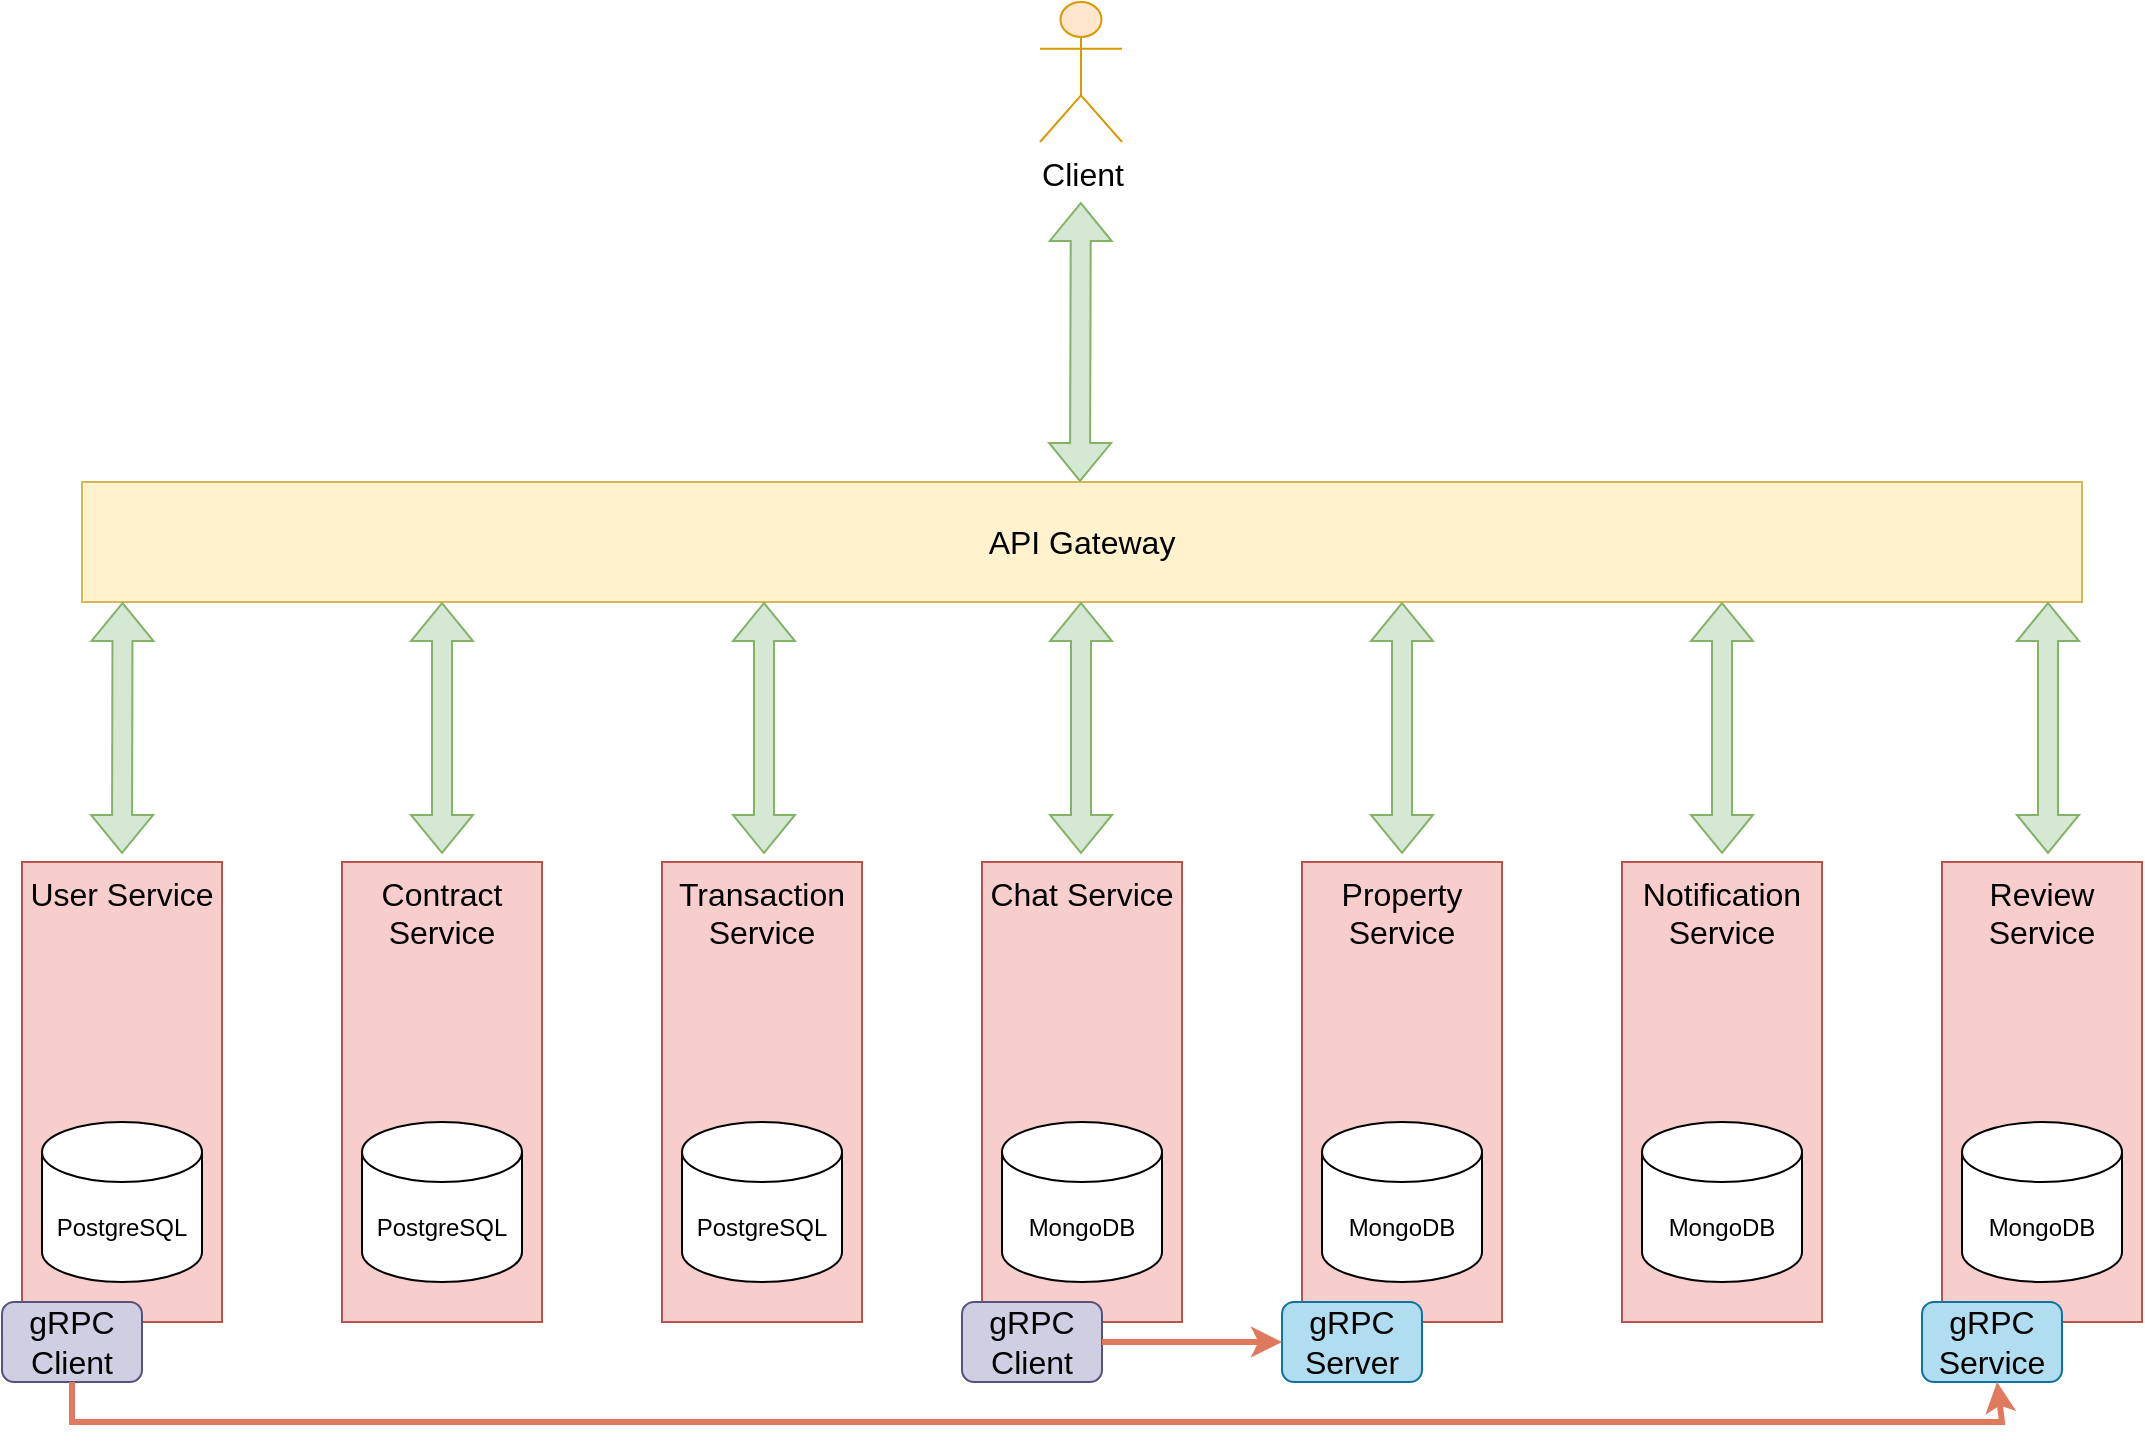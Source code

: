 <mxfile version="24.3.1" type="device">
  <diagram name="Page-1" id="0MMZKi2HX52psnjvLXj_">
    <mxGraphModel dx="1893" dy="605" grid="1" gridSize="10" guides="1" tooltips="1" connect="1" arrows="1" fold="1" page="1" pageScale="1" pageWidth="827" pageHeight="1169" math="0" shadow="0">
      <root>
        <mxCell id="0" />
        <mxCell id="1" parent="0" />
        <mxCell id="io0zbL7cQPA-m2ZbIYGQ-1" value="&lt;font style=&quot;font-size: 16px;&quot;&gt;Client&lt;/font&gt;" style="shape=umlActor;verticalLabelPosition=bottom;verticalAlign=top;html=1;outlineConnect=0;labelBackgroundColor=none;fillColor=#ffe6cc;strokeColor=#d79b00;" vertex="1" parent="1">
          <mxGeometry x="399" y="70" width="41" height="70" as="geometry" />
        </mxCell>
        <mxCell id="io0zbL7cQPA-m2ZbIYGQ-4" value="API Gateway" style="rounded=0;whiteSpace=wrap;html=1;fontSize=16;labelBackgroundColor=none;fillColor=#fff2cc;strokeColor=#d6b656;" vertex="1" parent="1">
          <mxGeometry x="-80" y="310" width="1000" height="60" as="geometry" />
        </mxCell>
        <mxCell id="io0zbL7cQPA-m2ZbIYGQ-6" value="" style="shape=flexArrow;endArrow=classic;startArrow=classic;html=1;rounded=0;strokeColor=#82b366;fontColor=#393C56;fillColor=#d5e8d4;" edge="1" parent="1">
          <mxGeometry width="100" height="100" relative="1" as="geometry">
            <mxPoint x="418.998" y="310" as="sourcePoint" />
            <mxPoint x="419.41" y="170" as="targetPoint" />
          </mxGeometry>
        </mxCell>
        <mxCell id="io0zbL7cQPA-m2ZbIYGQ-8" value="" style="shape=flexArrow;endArrow=classic;startArrow=classic;html=1;rounded=0;strokeColor=#82b366;fontColor=#393C56;fillColor=#d5e8d4;entryX=0.053;entryY=1.067;entryDx=0;entryDy=0;entryPerimeter=0;" edge="1" parent="1">
          <mxGeometry width="100" height="100" relative="1" as="geometry">
            <mxPoint x="-60" y="495.98" as="sourcePoint" />
            <mxPoint x="-59.72" y="370" as="targetPoint" />
          </mxGeometry>
        </mxCell>
        <mxCell id="io0zbL7cQPA-m2ZbIYGQ-9" value="" style="shape=flexArrow;endArrow=classic;startArrow=classic;html=1;rounded=0;strokeColor=#82b366;fontColor=#393C56;fillColor=#d5e8d4;entryX=0.053;entryY=1.067;entryDx=0;entryDy=0;entryPerimeter=0;" edge="1" parent="1">
          <mxGeometry width="100" height="100" relative="1" as="geometry">
            <mxPoint x="100" y="496" as="sourcePoint" />
            <mxPoint x="100" y="370" as="targetPoint" />
          </mxGeometry>
        </mxCell>
        <mxCell id="io0zbL7cQPA-m2ZbIYGQ-10" value="" style="shape=flexArrow;endArrow=classic;startArrow=classic;html=1;rounded=0;strokeColor=#82b366;fontColor=#393C56;fillColor=#d5e8d4;entryX=0.053;entryY=1.067;entryDx=0;entryDy=0;entryPerimeter=0;" edge="1" parent="1">
          <mxGeometry width="100" height="100" relative="1" as="geometry">
            <mxPoint x="261" y="496" as="sourcePoint" />
            <mxPoint x="261" y="370" as="targetPoint" />
          </mxGeometry>
        </mxCell>
        <mxCell id="io0zbL7cQPA-m2ZbIYGQ-11" value="" style="shape=flexArrow;endArrow=classic;startArrow=classic;html=1;rounded=0;strokeColor=#82b366;fontColor=#393C56;fillColor=#d5e8d4;entryX=0.053;entryY=1.067;entryDx=0;entryDy=0;entryPerimeter=0;" edge="1" parent="1">
          <mxGeometry width="100" height="100" relative="1" as="geometry">
            <mxPoint x="419.5" y="496" as="sourcePoint" />
            <mxPoint x="419.5" y="370" as="targetPoint" />
          </mxGeometry>
        </mxCell>
        <mxCell id="io0zbL7cQPA-m2ZbIYGQ-12" value="" style="shape=flexArrow;endArrow=classic;startArrow=classic;html=1;rounded=0;strokeColor=#82b366;fontColor=#393C56;fillColor=#d5e8d4;entryX=0.053;entryY=1.067;entryDx=0;entryDy=0;entryPerimeter=0;" edge="1" parent="1">
          <mxGeometry width="100" height="100" relative="1" as="geometry">
            <mxPoint x="580" y="496" as="sourcePoint" />
            <mxPoint x="580" y="370" as="targetPoint" />
          </mxGeometry>
        </mxCell>
        <mxCell id="io0zbL7cQPA-m2ZbIYGQ-13" value="" style="shape=flexArrow;endArrow=classic;startArrow=classic;html=1;rounded=0;strokeColor=#82b366;fontColor=#393C56;fillColor=#d5e8d4;entryX=0.053;entryY=1.067;entryDx=0;entryDy=0;entryPerimeter=0;" edge="1" parent="1">
          <mxGeometry width="100" height="100" relative="1" as="geometry">
            <mxPoint x="740" y="496" as="sourcePoint" />
            <mxPoint x="740" y="370" as="targetPoint" />
          </mxGeometry>
        </mxCell>
        <mxCell id="io0zbL7cQPA-m2ZbIYGQ-14" value="" style="shape=flexArrow;endArrow=classic;startArrow=classic;html=1;rounded=0;strokeColor=#82b366;fontColor=#393C56;fillColor=#d5e8d4;entryX=0.053;entryY=1.067;entryDx=0;entryDy=0;entryPerimeter=0;" edge="1" parent="1">
          <mxGeometry width="100" height="100" relative="1" as="geometry">
            <mxPoint x="903" y="496" as="sourcePoint" />
            <mxPoint x="903" y="370" as="targetPoint" />
          </mxGeometry>
        </mxCell>
        <mxCell id="io0zbL7cQPA-m2ZbIYGQ-16" value="User Service" style="rounded=0;whiteSpace=wrap;html=1;strokeColor=#b85450;fillColor=#f8cecc;fontSize=16;horizontal=1;verticalAlign=top;" vertex="1" parent="1">
          <mxGeometry x="-110" y="500" width="100" height="230" as="geometry" />
        </mxCell>
        <mxCell id="io0zbL7cQPA-m2ZbIYGQ-17" value="PostgreSQL" style="shape=cylinder3;whiteSpace=wrap;html=1;boundedLbl=1;backgroundOutline=1;size=15;" vertex="1" parent="1">
          <mxGeometry x="-100" y="630" width="80" height="80" as="geometry" />
        </mxCell>
        <mxCell id="io0zbL7cQPA-m2ZbIYGQ-18" value="Contract Service" style="rounded=0;whiteSpace=wrap;html=1;strokeColor=#b85450;fillColor=#f8cecc;fontSize=16;horizontal=1;verticalAlign=top;" vertex="1" parent="1">
          <mxGeometry x="50" y="500" width="100" height="230" as="geometry" />
        </mxCell>
        <mxCell id="io0zbL7cQPA-m2ZbIYGQ-19" value="Transaction Service" style="rounded=0;whiteSpace=wrap;html=1;strokeColor=#b85450;fillColor=#f8cecc;fontSize=16;horizontal=1;verticalAlign=top;" vertex="1" parent="1">
          <mxGeometry x="210" y="500" width="100" height="230" as="geometry" />
        </mxCell>
        <mxCell id="io0zbL7cQPA-m2ZbIYGQ-20" value="Chat Service" style="rounded=0;whiteSpace=wrap;html=1;strokeColor=#b85450;fillColor=#f8cecc;fontSize=16;horizontal=1;verticalAlign=top;" vertex="1" parent="1">
          <mxGeometry x="370" y="500" width="100" height="230" as="geometry" />
        </mxCell>
        <mxCell id="io0zbL7cQPA-m2ZbIYGQ-21" value="Property Service" style="rounded=0;whiteSpace=wrap;html=1;strokeColor=#b85450;fillColor=#f8cecc;fontSize=16;horizontal=1;verticalAlign=top;" vertex="1" parent="1">
          <mxGeometry x="530" y="500" width="100" height="230" as="geometry" />
        </mxCell>
        <mxCell id="io0zbL7cQPA-m2ZbIYGQ-22" value="Notification Service" style="rounded=0;whiteSpace=wrap;html=1;strokeColor=#b85450;fillColor=#f8cecc;fontSize=16;horizontal=1;verticalAlign=top;" vertex="1" parent="1">
          <mxGeometry x="690" y="500" width="100" height="230" as="geometry" />
        </mxCell>
        <mxCell id="io0zbL7cQPA-m2ZbIYGQ-23" value="Review Service" style="rounded=0;whiteSpace=wrap;html=1;strokeColor=#b85450;fillColor=#f8cecc;fontSize=16;horizontal=1;verticalAlign=top;" vertex="1" parent="1">
          <mxGeometry x="850" y="500" width="100" height="230" as="geometry" />
        </mxCell>
        <mxCell id="io0zbL7cQPA-m2ZbIYGQ-30" value="PostgreSQL" style="shape=cylinder3;whiteSpace=wrap;html=1;boundedLbl=1;backgroundOutline=1;size=15;" vertex="1" parent="1">
          <mxGeometry x="60" y="630" width="80" height="80" as="geometry" />
        </mxCell>
        <mxCell id="io0zbL7cQPA-m2ZbIYGQ-31" value="PostgreSQL" style="shape=cylinder3;whiteSpace=wrap;html=1;boundedLbl=1;backgroundOutline=1;size=15;" vertex="1" parent="1">
          <mxGeometry x="220" y="630" width="80" height="80" as="geometry" />
        </mxCell>
        <mxCell id="io0zbL7cQPA-m2ZbIYGQ-32" value="MongoDB" style="shape=cylinder3;whiteSpace=wrap;html=1;boundedLbl=1;backgroundOutline=1;size=15;" vertex="1" parent="1">
          <mxGeometry x="380" y="630" width="80" height="80" as="geometry" />
        </mxCell>
        <mxCell id="io0zbL7cQPA-m2ZbIYGQ-33" value="MongoDB" style="shape=cylinder3;whiteSpace=wrap;html=1;boundedLbl=1;backgroundOutline=1;size=15;" vertex="1" parent="1">
          <mxGeometry x="540" y="630" width="80" height="80" as="geometry" />
        </mxCell>
        <mxCell id="io0zbL7cQPA-m2ZbIYGQ-34" value="MongoDB" style="shape=cylinder3;whiteSpace=wrap;html=1;boundedLbl=1;backgroundOutline=1;size=15;" vertex="1" parent="1">
          <mxGeometry x="700" y="630" width="80" height="80" as="geometry" />
        </mxCell>
        <mxCell id="io0zbL7cQPA-m2ZbIYGQ-35" value="MongoDB" style="shape=cylinder3;whiteSpace=wrap;html=1;boundedLbl=1;backgroundOutline=1;size=15;" vertex="1" parent="1">
          <mxGeometry x="860" y="630" width="80" height="80" as="geometry" />
        </mxCell>
        <mxCell id="io0zbL7cQPA-m2ZbIYGQ-36" value="gRPC Client" style="rounded=1;whiteSpace=wrap;html=1;strokeColor=#56517e;fillColor=#d0cee2;fontSize=16;" vertex="1" parent="1">
          <mxGeometry x="360" y="720" width="70" height="40" as="geometry" />
        </mxCell>
        <mxCell id="io0zbL7cQPA-m2ZbIYGQ-37" value="gRPC Server" style="rounded=1;whiteSpace=wrap;html=1;strokeColor=#10739e;fillColor=#b1ddf0;fontSize=16;" vertex="1" parent="1">
          <mxGeometry x="520" y="720" width="70" height="40" as="geometry" />
        </mxCell>
        <mxCell id="io0zbL7cQPA-m2ZbIYGQ-38" value="" style="endArrow=classic;html=1;rounded=0;strokeColor=#E07A5F;fontColor=#393C56;fillColor=#F2CC8F;entryX=0;entryY=0.5;entryDx=0;entryDy=0;exitX=1;exitY=0.5;exitDx=0;exitDy=0;strokeWidth=3;" edge="1" parent="1" source="io0zbL7cQPA-m2ZbIYGQ-36" target="io0zbL7cQPA-m2ZbIYGQ-37">
          <mxGeometry width="50" height="50" relative="1" as="geometry">
            <mxPoint x="390" y="640" as="sourcePoint" />
            <mxPoint x="440" y="590" as="targetPoint" />
          </mxGeometry>
        </mxCell>
        <mxCell id="io0zbL7cQPA-m2ZbIYGQ-39" value="gRPC Service" style="rounded=1;whiteSpace=wrap;html=1;strokeColor=#10739e;fillColor=#b1ddf0;fontSize=16;" vertex="1" parent="1">
          <mxGeometry x="840" y="720" width="70" height="40" as="geometry" />
        </mxCell>
        <mxCell id="io0zbL7cQPA-m2ZbIYGQ-40" value="gRPC Client" style="rounded=1;whiteSpace=wrap;html=1;strokeColor=#56517e;fillColor=#d0cee2;fontSize=16;" vertex="1" parent="1">
          <mxGeometry x="-120" y="720" width="70" height="40" as="geometry" />
        </mxCell>
        <mxCell id="io0zbL7cQPA-m2ZbIYGQ-42" value="" style="endArrow=classic;html=1;rounded=0;strokeColor=#E07A5F;fontColor=#393C56;fillColor=#F2CC8F;entryX=0.5;entryY=1;entryDx=0;entryDy=0;exitX=0.5;exitY=1;exitDx=0;exitDy=0;strokeWidth=3;" edge="1" parent="1" source="io0zbL7cQPA-m2ZbIYGQ-40">
          <mxGeometry width="50" height="50" relative="1" as="geometry">
            <mxPoint x="-37.5" y="760" as="sourcePoint" />
            <mxPoint x="877.5" y="760" as="targetPoint" />
            <Array as="points">
              <mxPoint x="-85" y="780" />
              <mxPoint x="880" y="780" />
            </Array>
          </mxGeometry>
        </mxCell>
      </root>
    </mxGraphModel>
  </diagram>
</mxfile>
